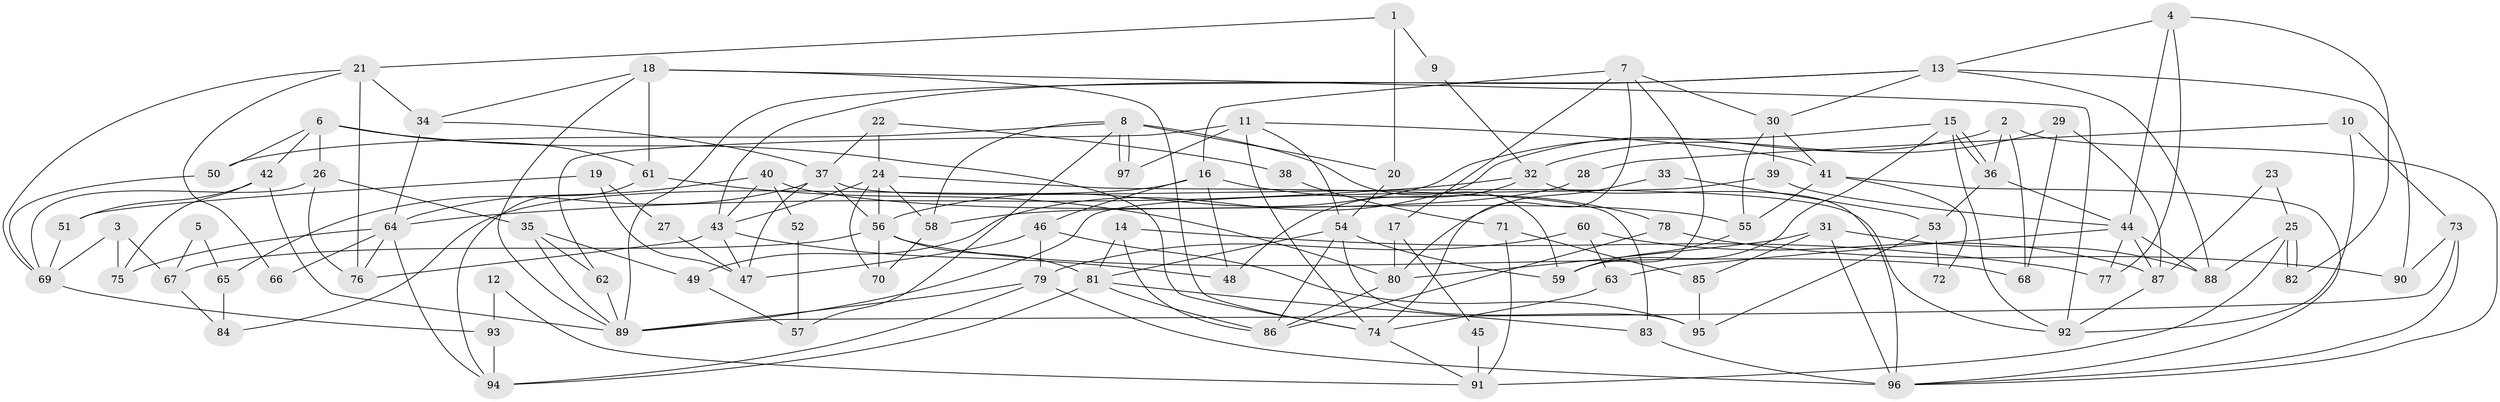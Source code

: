 // Generated by graph-tools (version 1.1) at 2025/26/03/09/25 03:26:21]
// undirected, 97 vertices, 194 edges
graph export_dot {
graph [start="1"]
  node [color=gray90,style=filled];
  1;
  2;
  3;
  4;
  5;
  6;
  7;
  8;
  9;
  10;
  11;
  12;
  13;
  14;
  15;
  16;
  17;
  18;
  19;
  20;
  21;
  22;
  23;
  24;
  25;
  26;
  27;
  28;
  29;
  30;
  31;
  32;
  33;
  34;
  35;
  36;
  37;
  38;
  39;
  40;
  41;
  42;
  43;
  44;
  45;
  46;
  47;
  48;
  49;
  50;
  51;
  52;
  53;
  54;
  55;
  56;
  57;
  58;
  59;
  60;
  61;
  62;
  63;
  64;
  65;
  66;
  67;
  68;
  69;
  70;
  71;
  72;
  73;
  74;
  75;
  76;
  77;
  78;
  79;
  80;
  81;
  82;
  83;
  84;
  85;
  86;
  87;
  88;
  89;
  90;
  91;
  92;
  93;
  94;
  95;
  96;
  97;
  1 -- 21;
  1 -- 20;
  1 -- 9;
  2 -- 36;
  2 -- 96;
  2 -- 49;
  2 -- 68;
  3 -- 69;
  3 -- 75;
  3 -- 67;
  4 -- 77;
  4 -- 13;
  4 -- 44;
  4 -- 82;
  5 -- 67;
  5 -- 65;
  6 -- 26;
  6 -- 74;
  6 -- 42;
  6 -- 50;
  6 -- 61;
  7 -- 59;
  7 -- 30;
  7 -- 16;
  7 -- 17;
  7 -- 74;
  8 -- 50;
  8 -- 97;
  8 -- 97;
  8 -- 20;
  8 -- 57;
  8 -- 58;
  8 -- 59;
  9 -- 32;
  10 -- 73;
  10 -- 92;
  10 -- 28;
  11 -- 41;
  11 -- 54;
  11 -- 62;
  11 -- 74;
  11 -- 97;
  12 -- 91;
  12 -- 93;
  13 -- 89;
  13 -- 88;
  13 -- 30;
  13 -- 43;
  13 -- 90;
  14 -- 86;
  14 -- 81;
  14 -- 77;
  15 -- 92;
  15 -- 36;
  15 -- 36;
  15 -- 56;
  15 -- 59;
  16 -- 78;
  16 -- 46;
  16 -- 48;
  16 -- 84;
  17 -- 80;
  17 -- 45;
  18 -- 74;
  18 -- 92;
  18 -- 34;
  18 -- 61;
  18 -- 89;
  19 -- 51;
  19 -- 47;
  19 -- 27;
  20 -- 54;
  21 -- 76;
  21 -- 34;
  21 -- 66;
  21 -- 69;
  22 -- 24;
  22 -- 37;
  22 -- 38;
  23 -- 25;
  23 -- 87;
  24 -- 43;
  24 -- 58;
  24 -- 56;
  24 -- 70;
  24 -- 83;
  25 -- 82;
  25 -- 82;
  25 -- 88;
  25 -- 91;
  26 -- 35;
  26 -- 76;
  26 -- 69;
  27 -- 47;
  28 -- 58;
  29 -- 68;
  29 -- 32;
  29 -- 87;
  30 -- 39;
  30 -- 41;
  30 -- 55;
  31 -- 80;
  31 -- 96;
  31 -- 85;
  31 -- 88;
  32 -- 48;
  32 -- 64;
  32 -- 96;
  33 -- 53;
  33 -- 80;
  34 -- 37;
  34 -- 64;
  35 -- 89;
  35 -- 62;
  35 -- 49;
  36 -- 44;
  36 -- 53;
  37 -- 47;
  37 -- 56;
  37 -- 65;
  37 -- 92;
  38 -- 71;
  39 -- 44;
  39 -- 89;
  40 -- 55;
  40 -- 64;
  40 -- 43;
  40 -- 52;
  41 -- 55;
  41 -- 72;
  41 -- 96;
  42 -- 89;
  42 -- 51;
  42 -- 75;
  43 -- 47;
  43 -- 48;
  43 -- 76;
  44 -- 87;
  44 -- 63;
  44 -- 77;
  44 -- 88;
  45 -- 91;
  46 -- 79;
  46 -- 47;
  46 -- 95;
  49 -- 57;
  50 -- 69;
  51 -- 69;
  52 -- 57;
  53 -- 95;
  53 -- 72;
  54 -- 59;
  54 -- 81;
  54 -- 86;
  54 -- 95;
  55 -- 59;
  56 -- 67;
  56 -- 68;
  56 -- 70;
  56 -- 81;
  58 -- 70;
  60 -- 79;
  60 -- 63;
  60 -- 87;
  61 -- 80;
  61 -- 94;
  62 -- 89;
  63 -- 74;
  64 -- 94;
  64 -- 66;
  64 -- 75;
  64 -- 76;
  65 -- 84;
  67 -- 84;
  69 -- 93;
  71 -- 85;
  71 -- 91;
  73 -- 89;
  73 -- 96;
  73 -- 90;
  74 -- 91;
  78 -- 86;
  78 -- 90;
  79 -- 94;
  79 -- 96;
  79 -- 89;
  80 -- 86;
  81 -- 83;
  81 -- 86;
  81 -- 94;
  83 -- 96;
  85 -- 95;
  87 -- 92;
  93 -- 94;
}
